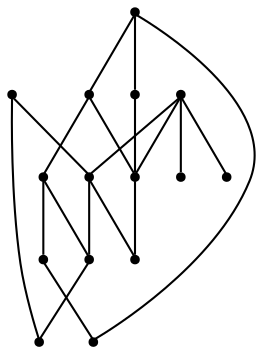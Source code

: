 graph {
  node [shape=point,comment="{\"directed\":false,\"doi\":\"10.1007/978-3-662-45803-7_29\",\"figure\":\"1 (2)\"}"]

  v0 [pos="1529.2900656417585,848.6994471082262"]
  v1 [pos="1477.3775886579797,815.557040413638"]
  v2 [pos="1529.2900656417585,906.1669294632803"]
  v3 [pos="1398.9460538861535,837.8188102317322"]
  v4 [pos="1377.2429630666106,884.4056557102921"]
  v5 [pos="1453.2352748929125,944.1244797959297"]
  v6 [pos="1482.0059916105367,760.7782931475396"]
  v7 [pos="1355.5397449987531,859.5800839847204"]
  v8 [pos="1415.2703584410337,743.2693275999667"]
  v9 [pos="1350.0983525632314,911.5449085339874"]
  v10 [pos="1356.4779468234362,711.5024581336261"]
  v11 [pos="1312.0709571888083,824.6868316246546"]
  v12 [pos="1295.809258804787,716.1300747762713"]
  v13 [pos="1236.0786453625064,761.8413701988933"]
  v14 [pos="1263.223255865886,895.2862925867862"]

  v0 -- v2 [id="-1",pos="1529.2900656417585,848.6994471082262 1533.8016864534495,855.7198776788111 1536.145091417964,865.9293485686588 1536.145091417964,876.2764749598906 1536.145091417964,886.9920230470076 1533.6781368518114,897.1352933450694 1529.2900656417585,906.1669294632803"]
  v14 -- v13 [id="-2",pos="1263.223255865886,895.2862925867862 1237.9382833850177,877.0588353034427 1221.4723521172023,847.3582174483047 1221.4723521172023,813.8353924723449 1221.4723521172023,795.2328174162813 1226.6308119717196,777.2839037604747 1236.0786453625064,761.8413701988933"]
  v12 -- v13 [id="-3",pos="1295.809258804787,716.1300747762713 1284.2652555803522,719.8993152003343 1273.251358589479,725.336265538606 1263.194020565571,732.3927618658425 1252.100057259905,740.3823025641364 1242.9167510533202,750.4262322075799 1236.0786453625064,761.8413701988933"]
  v12 -- v10 [id="-4",pos="1295.809258804787,716.1300747762713 1307.6358716994885,712.4430092784114 1320.0149394465889,710.4937689998708 1332.5481695560873,710.4937689998708 1340.543069722897,710.4937689998708 1348.459516722215,711.2866578100829 1356.4779468234362,711.5024581336261"]
  v12 -- v11 [id="-5",pos="1295.809258804787,716.1300747762713 1289.2170644227065,725.1890026654107 1282.6581772870127,743.4277204827977 1282.6581772870127,762.2542730914458 1282.6581772870127,786.4085516071722 1293.4450169287315,809.3038929565902 1312.0709571888083,824.6868316246546"]
  v11 -- v8 [id="-6",pos="1312.0709571888083,824.6868316246546 1317.6299927874902,778.4845017029635 1356.9966451561343,742.6481603305513 1404.687784156574,742.6481603305513 1408.219433884264,742.6481603305513 1411.7428124714947,742.8482188110747 1415.2703584410337,743.2693275999667"]
  v9 -- v14 [id="-7",pos="1350.0983525632314,911.5449085339874 1337.1807717030308,913.3166824157106 1329.529330536857,914.1963036140185 1321.8488767549193,914.1963036140185 1299.9691902001393,914.1963036140185 1279.7170021037846,907.1850461500521 1263.223255865886,895.2862925867862"]
  v10 -- v8 [id="-8",pos="1356.4779468234362,711.5024581336261 1378.1793384559703,717.220595459703 1398.6753199915916,727.6832195412854 1415.2703584410337,743.2693275999667"]
  v9 -- v5 [id="-9",pos="1350.0983525632314,911.5449085339874 1384.076992870882,932.3432935048824 1415.5163612455324,941.5856136354682 1453.2352748929125,944.1244797959297"]
  v11 -- v9 [id="-10",pos="1312.0709571888083,824.6868316246546 1311.6241189130128,828.363652570223 1311.3955549461716,832.1183862780499 1311.3955549461714,835.926174310901 1311.3955549461714,865.8876829709664 1325.7892480695998,894.023284278108 1350.0983525632314,911.5449085339874"]
  v8 -- v6 [id="-11",pos="1415.2703584410337,743.2693275999667 1422.546576139076,739.2380697029199 1430.7440398238602,737.1327802048582 1439.0793134335236,737.1327802048582 1457.063287465141,737.1327802048581 1472.8157770672087,746.73789070048 1482.0059916105367,760.7782931475396"]
  v3 -- v8 [id="-12",pos="1398.9460538861535,837.8188102317322 1413.585773696472,821.8635586843222 1423.0383908756012,800.8487441875864 1423.0383908756012,778.0458526748941 1423.0383908756012,766.0145455744927 1420.3781376073484,754.1291634834142 1415.2703584410337,743.2693275999667"]
  v3 -- v7 [id="-13",pos="1398.9460538861535,837.8188102317322 1387.9111111418151,846.5605522501535 1375.2609873281071,853.7433371366707 1355.5397449987531,859.5800839847204"]
  v1 -- v5 [id="-14",pos="1477.3775886579797,815.557040413638 1456.612604226884,837.6145533856397 1446.647152456904,866.8090333785663 1446.647152456904,896.853936845616 1446.647152456904,911.0655315199256 1448.8821418572477,925.1895966332811 1453.2352748929125,944.1244797959297"]
  v5 -- v2 [id="-15",pos="1453.2352748929125,944.1244797959297 1461.6704702417364,944.5329934881147 1464.6726397317339,944.7331155802376 1467.674809221731,944.7331155802376 1494.75104044782,944.7331155802376 1518.1741759863148,928.9914813708651 1529.2900656417585,906.1669294632803"]
  v3 -- v1 [id="-16",pos="1398.9460538861535,837.8188102317322 1416.0304757487652,823.2695799887945 1437.8313763922579,813.7853937551139 1461.407702471769,813.7853937551139 1466.8312017873163,813.7853937551139 1472.1942104019467,814.2915150967901 1477.3775886579797,815.557040413638"]
  v3 -- v4 [id="-17",pos="1398.9460538861535,837.8188102317322 1389.3221814163003,849.7717483256896 1381.2459471688546,863.4290624500804 1377.2429630666106,884.4056557102921"]
  v1 -- v6 [id="-18",pos="1477.3775886579797,815.557040413638 1485.7337628033415,805.7562104391743 1488.569109752696,796.28876885785 1488.569109752696,786.6128720648642 1488.569109752696,777.2789845559305 1485.9802287242096,768.5463095642542 1482.0059916105367,760.7782931475396"]
  v0 -- v1 [id="-19",pos="1529.2900656417585,848.6994471082262 1516.1829524561845,830.0216782814055 1497.718862910419,819.078077713816 1477.3775886579797,815.557040413638"]
}